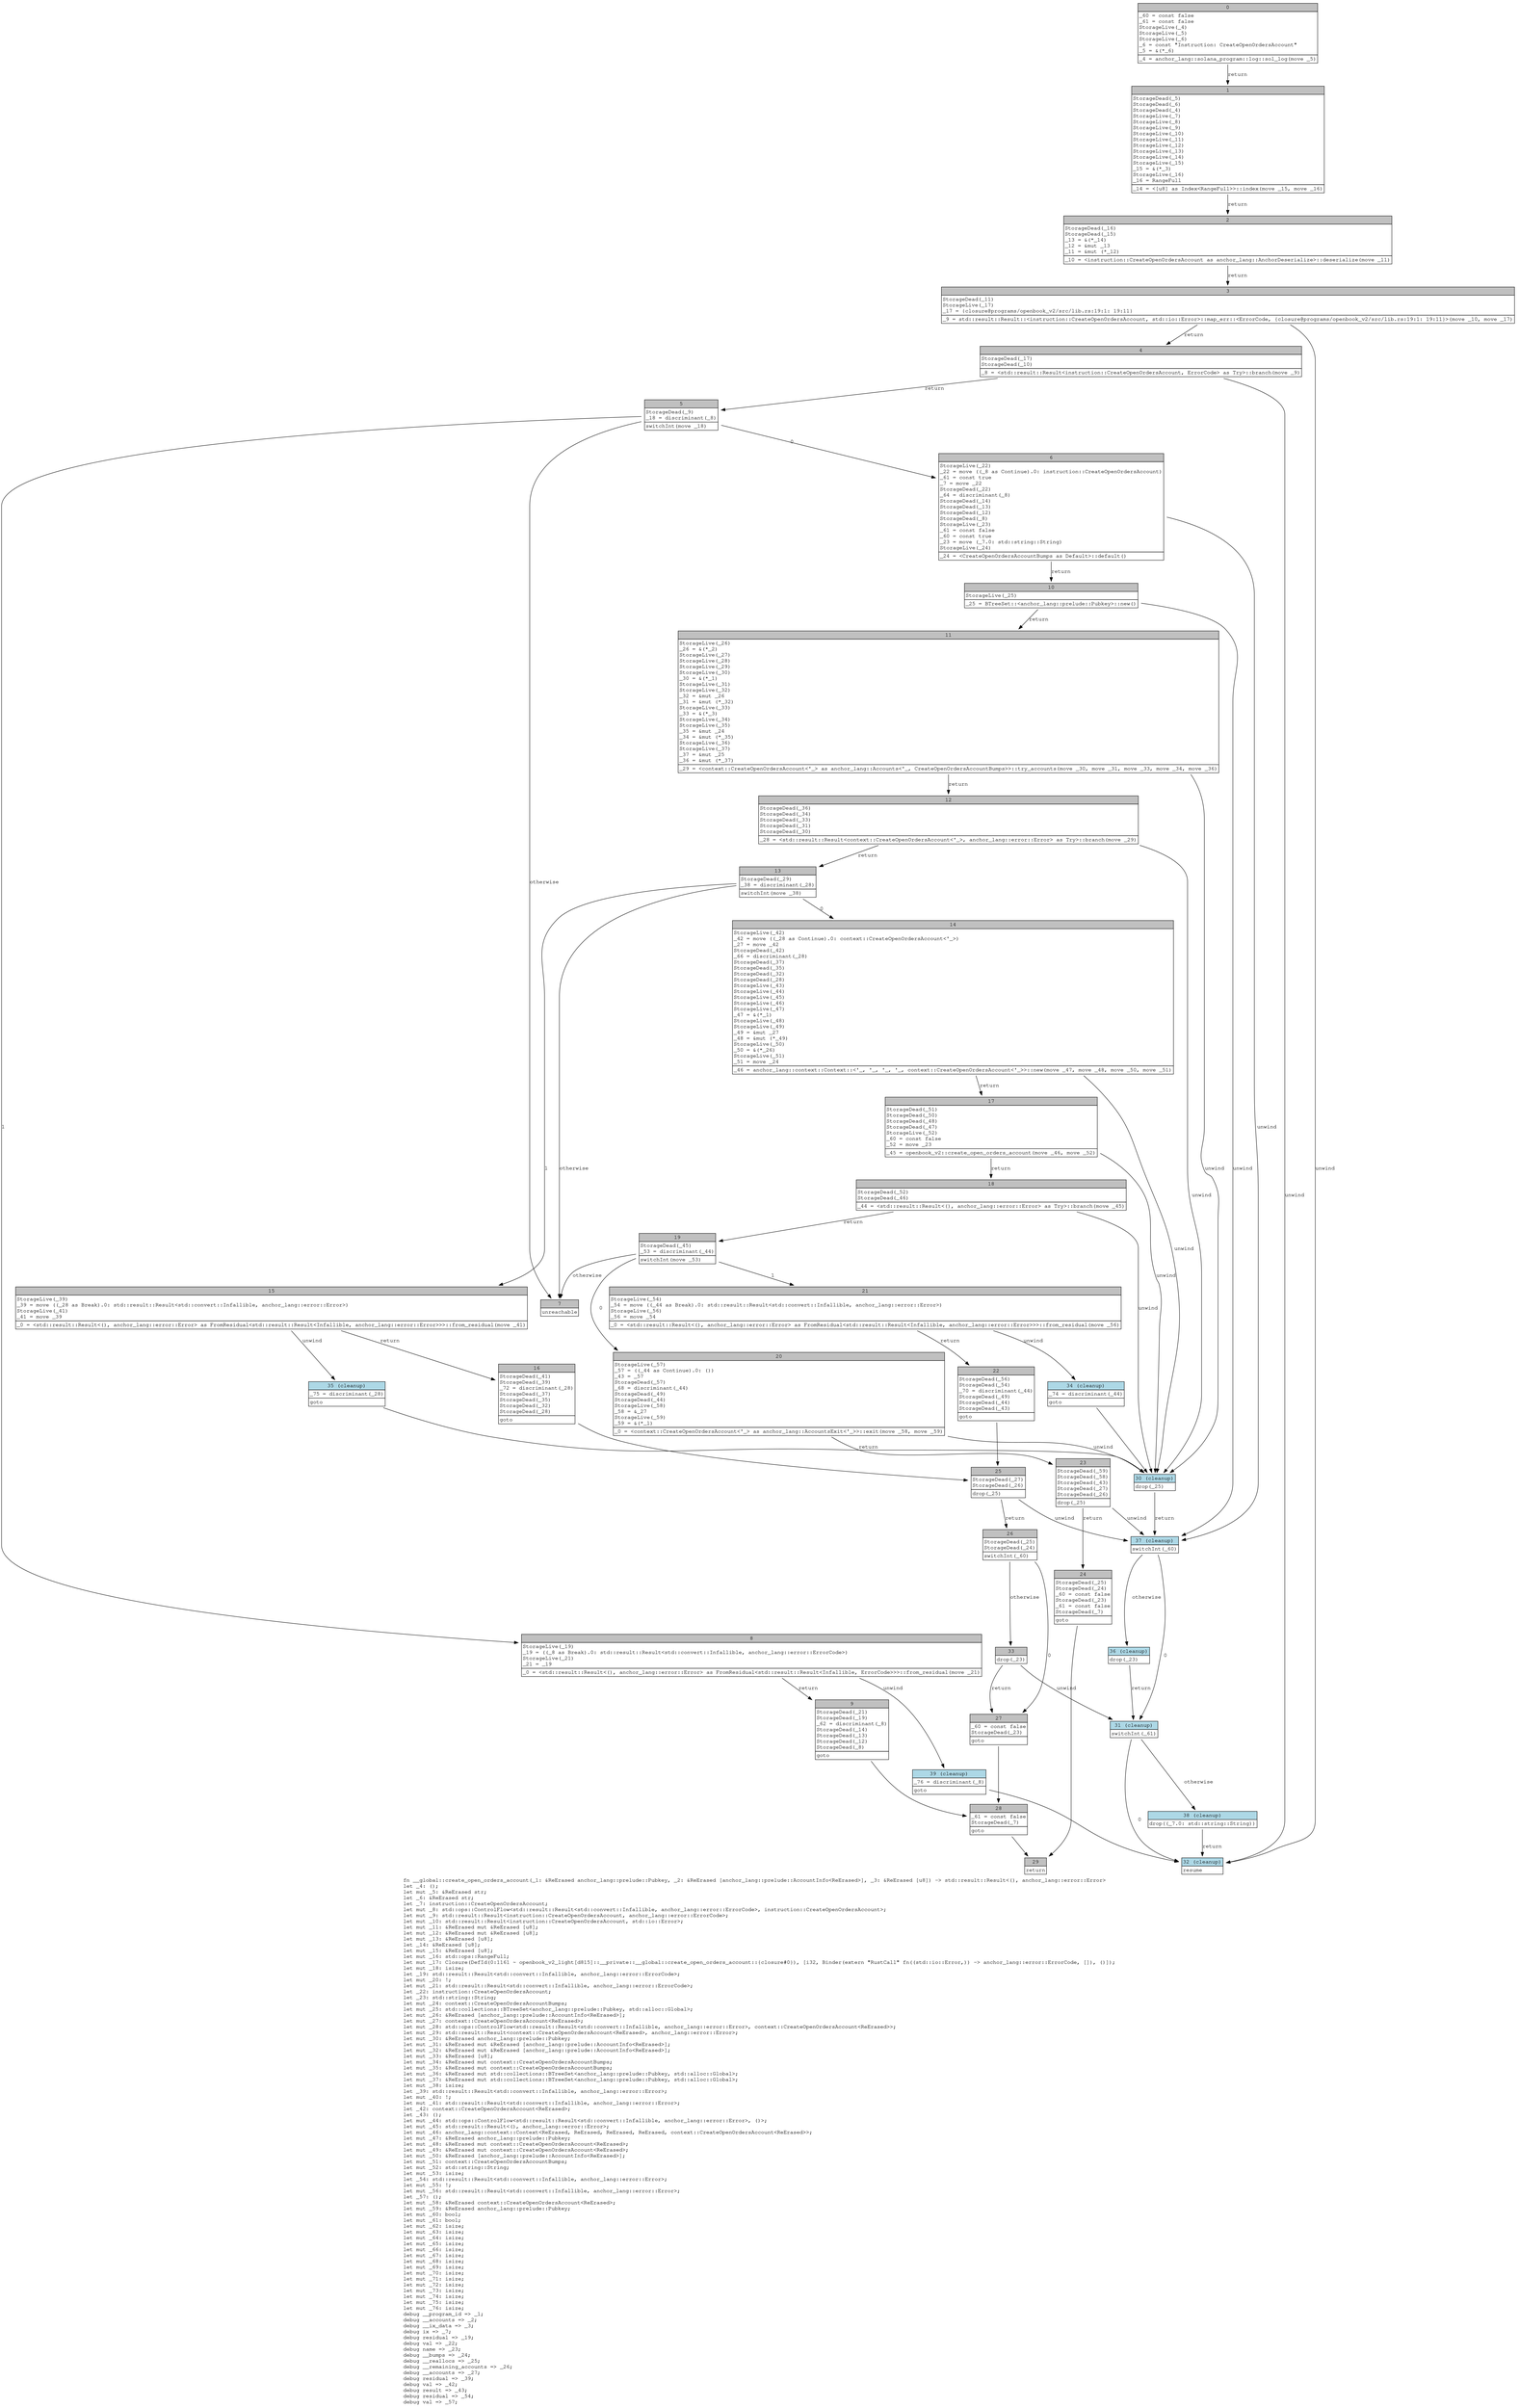digraph Mir_0_1159 {
    graph [fontname="Courier, monospace"];
    node [fontname="Courier, monospace"];
    edge [fontname="Courier, monospace"];
    label=<fn __global::create_open_orders_account(_1: &amp;ReErased anchor_lang::prelude::Pubkey, _2: &amp;ReErased [anchor_lang::prelude::AccountInfo&lt;ReErased&gt;], _3: &amp;ReErased [u8]) -&gt; std::result::Result&lt;(), anchor_lang::error::Error&gt;<br align="left"/>let _4: ();<br align="left"/>let mut _5: &amp;ReErased str;<br align="left"/>let _6: &amp;ReErased str;<br align="left"/>let _7: instruction::CreateOpenOrdersAccount;<br align="left"/>let mut _8: std::ops::ControlFlow&lt;std::result::Result&lt;std::convert::Infallible, anchor_lang::error::ErrorCode&gt;, instruction::CreateOpenOrdersAccount&gt;;<br align="left"/>let mut _9: std::result::Result&lt;instruction::CreateOpenOrdersAccount, anchor_lang::error::ErrorCode&gt;;<br align="left"/>let mut _10: std::result::Result&lt;instruction::CreateOpenOrdersAccount, std::io::Error&gt;;<br align="left"/>let mut _11: &amp;ReErased mut &amp;ReErased [u8];<br align="left"/>let mut _12: &amp;ReErased mut &amp;ReErased [u8];<br align="left"/>let mut _13: &amp;ReErased [u8];<br align="left"/>let _14: &amp;ReErased [u8];<br align="left"/>let mut _15: &amp;ReErased [u8];<br align="left"/>let mut _16: std::ops::RangeFull;<br align="left"/>let mut _17: Closure(DefId(0:1161 ~ openbook_v2_light[d815]::__private::__global::create_open_orders_account::{closure#0}), [i32, Binder(extern &quot;RustCall&quot; fn((std::io::Error,)) -&gt; anchor_lang::error::ErrorCode, []), ()]);<br align="left"/>let mut _18: isize;<br align="left"/>let _19: std::result::Result&lt;std::convert::Infallible, anchor_lang::error::ErrorCode&gt;;<br align="left"/>let mut _20: !;<br align="left"/>let mut _21: std::result::Result&lt;std::convert::Infallible, anchor_lang::error::ErrorCode&gt;;<br align="left"/>let _22: instruction::CreateOpenOrdersAccount;<br align="left"/>let _23: std::string::String;<br align="left"/>let mut _24: context::CreateOpenOrdersAccountBumps;<br align="left"/>let mut _25: std::collections::BTreeSet&lt;anchor_lang::prelude::Pubkey, std::alloc::Global&gt;;<br align="left"/>let mut _26: &amp;ReErased [anchor_lang::prelude::AccountInfo&lt;ReErased&gt;];<br align="left"/>let mut _27: context::CreateOpenOrdersAccount&lt;ReErased&gt;;<br align="left"/>let mut _28: std::ops::ControlFlow&lt;std::result::Result&lt;std::convert::Infallible, anchor_lang::error::Error&gt;, context::CreateOpenOrdersAccount&lt;ReErased&gt;&gt;;<br align="left"/>let mut _29: std::result::Result&lt;context::CreateOpenOrdersAccount&lt;ReErased&gt;, anchor_lang::error::Error&gt;;<br align="left"/>let mut _30: &amp;ReErased anchor_lang::prelude::Pubkey;<br align="left"/>let mut _31: &amp;ReErased mut &amp;ReErased [anchor_lang::prelude::AccountInfo&lt;ReErased&gt;];<br align="left"/>let mut _32: &amp;ReErased mut &amp;ReErased [anchor_lang::prelude::AccountInfo&lt;ReErased&gt;];<br align="left"/>let mut _33: &amp;ReErased [u8];<br align="left"/>let mut _34: &amp;ReErased mut context::CreateOpenOrdersAccountBumps;<br align="left"/>let mut _35: &amp;ReErased mut context::CreateOpenOrdersAccountBumps;<br align="left"/>let mut _36: &amp;ReErased mut std::collections::BTreeSet&lt;anchor_lang::prelude::Pubkey, std::alloc::Global&gt;;<br align="left"/>let mut _37: &amp;ReErased mut std::collections::BTreeSet&lt;anchor_lang::prelude::Pubkey, std::alloc::Global&gt;;<br align="left"/>let mut _38: isize;<br align="left"/>let _39: std::result::Result&lt;std::convert::Infallible, anchor_lang::error::Error&gt;;<br align="left"/>let mut _40: !;<br align="left"/>let mut _41: std::result::Result&lt;std::convert::Infallible, anchor_lang::error::Error&gt;;<br align="left"/>let _42: context::CreateOpenOrdersAccount&lt;ReErased&gt;;<br align="left"/>let _43: ();<br align="left"/>let mut _44: std::ops::ControlFlow&lt;std::result::Result&lt;std::convert::Infallible, anchor_lang::error::Error&gt;, ()&gt;;<br align="left"/>let mut _45: std::result::Result&lt;(), anchor_lang::error::Error&gt;;<br align="left"/>let mut _46: anchor_lang::context::Context&lt;ReErased, ReErased, ReErased, ReErased, context::CreateOpenOrdersAccount&lt;ReErased&gt;&gt;;<br align="left"/>let mut _47: &amp;ReErased anchor_lang::prelude::Pubkey;<br align="left"/>let mut _48: &amp;ReErased mut context::CreateOpenOrdersAccount&lt;ReErased&gt;;<br align="left"/>let mut _49: &amp;ReErased mut context::CreateOpenOrdersAccount&lt;ReErased&gt;;<br align="left"/>let mut _50: &amp;ReErased [anchor_lang::prelude::AccountInfo&lt;ReErased&gt;];<br align="left"/>let mut _51: context::CreateOpenOrdersAccountBumps;<br align="left"/>let mut _52: std::string::String;<br align="left"/>let mut _53: isize;<br align="left"/>let _54: std::result::Result&lt;std::convert::Infallible, anchor_lang::error::Error&gt;;<br align="left"/>let mut _55: !;<br align="left"/>let mut _56: std::result::Result&lt;std::convert::Infallible, anchor_lang::error::Error&gt;;<br align="left"/>let _57: ();<br align="left"/>let mut _58: &amp;ReErased context::CreateOpenOrdersAccount&lt;ReErased&gt;;<br align="left"/>let mut _59: &amp;ReErased anchor_lang::prelude::Pubkey;<br align="left"/>let mut _60: bool;<br align="left"/>let mut _61: bool;<br align="left"/>let mut _62: isize;<br align="left"/>let mut _63: isize;<br align="left"/>let mut _64: isize;<br align="left"/>let mut _65: isize;<br align="left"/>let mut _66: isize;<br align="left"/>let mut _67: isize;<br align="left"/>let mut _68: isize;<br align="left"/>let mut _69: isize;<br align="left"/>let mut _70: isize;<br align="left"/>let mut _71: isize;<br align="left"/>let mut _72: isize;<br align="left"/>let mut _73: isize;<br align="left"/>let mut _74: isize;<br align="left"/>let mut _75: isize;<br align="left"/>let mut _76: isize;<br align="left"/>debug __program_id =&gt; _1;<br align="left"/>debug __accounts =&gt; _2;<br align="left"/>debug __ix_data =&gt; _3;<br align="left"/>debug ix =&gt; _7;<br align="left"/>debug residual =&gt; _19;<br align="left"/>debug val =&gt; _22;<br align="left"/>debug name =&gt; _23;<br align="left"/>debug __bumps =&gt; _24;<br align="left"/>debug __reallocs =&gt; _25;<br align="left"/>debug __remaining_accounts =&gt; _26;<br align="left"/>debug __accounts =&gt; _27;<br align="left"/>debug residual =&gt; _39;<br align="left"/>debug val =&gt; _42;<br align="left"/>debug result =&gt; _43;<br align="left"/>debug residual =&gt; _54;<br align="left"/>debug val =&gt; _57;<br align="left"/>>;
    bb0__0_1159 [shape="none", label=<<table border="0" cellborder="1" cellspacing="0"><tr><td bgcolor="gray" align="center" colspan="1">0</td></tr><tr><td align="left" balign="left">_60 = const false<br/>_61 = const false<br/>StorageLive(_4)<br/>StorageLive(_5)<br/>StorageLive(_6)<br/>_6 = const &quot;Instruction: CreateOpenOrdersAccount&quot;<br/>_5 = &amp;(*_6)<br/></td></tr><tr><td align="left">_4 = anchor_lang::solana_program::log::sol_log(move _5)</td></tr></table>>];
    bb1__0_1159 [shape="none", label=<<table border="0" cellborder="1" cellspacing="0"><tr><td bgcolor="gray" align="center" colspan="1">1</td></tr><tr><td align="left" balign="left">StorageDead(_5)<br/>StorageDead(_6)<br/>StorageDead(_4)<br/>StorageLive(_7)<br/>StorageLive(_8)<br/>StorageLive(_9)<br/>StorageLive(_10)<br/>StorageLive(_11)<br/>StorageLive(_12)<br/>StorageLive(_13)<br/>StorageLive(_14)<br/>StorageLive(_15)<br/>_15 = &amp;(*_3)<br/>StorageLive(_16)<br/>_16 = RangeFull<br/></td></tr><tr><td align="left">_14 = &lt;[u8] as Index&lt;RangeFull&gt;&gt;::index(move _15, move _16)</td></tr></table>>];
    bb2__0_1159 [shape="none", label=<<table border="0" cellborder="1" cellspacing="0"><tr><td bgcolor="gray" align="center" colspan="1">2</td></tr><tr><td align="left" balign="left">StorageDead(_16)<br/>StorageDead(_15)<br/>_13 = &amp;(*_14)<br/>_12 = &amp;mut _13<br/>_11 = &amp;mut (*_12)<br/></td></tr><tr><td align="left">_10 = &lt;instruction::CreateOpenOrdersAccount as anchor_lang::AnchorDeserialize&gt;::deserialize(move _11)</td></tr></table>>];
    bb3__0_1159 [shape="none", label=<<table border="0" cellborder="1" cellspacing="0"><tr><td bgcolor="gray" align="center" colspan="1">3</td></tr><tr><td align="left" balign="left">StorageDead(_11)<br/>StorageLive(_17)<br/>_17 = {closure@programs/openbook_v2/src/lib.rs:19:1: 19:11}<br/></td></tr><tr><td align="left">_9 = std::result::Result::&lt;instruction::CreateOpenOrdersAccount, std::io::Error&gt;::map_err::&lt;ErrorCode, {closure@programs/openbook_v2/src/lib.rs:19:1: 19:11}&gt;(move _10, move _17)</td></tr></table>>];
    bb4__0_1159 [shape="none", label=<<table border="0" cellborder="1" cellspacing="0"><tr><td bgcolor="gray" align="center" colspan="1">4</td></tr><tr><td align="left" balign="left">StorageDead(_17)<br/>StorageDead(_10)<br/></td></tr><tr><td align="left">_8 = &lt;std::result::Result&lt;instruction::CreateOpenOrdersAccount, ErrorCode&gt; as Try&gt;::branch(move _9)</td></tr></table>>];
    bb5__0_1159 [shape="none", label=<<table border="0" cellborder="1" cellspacing="0"><tr><td bgcolor="gray" align="center" colspan="1">5</td></tr><tr><td align="left" balign="left">StorageDead(_9)<br/>_18 = discriminant(_8)<br/></td></tr><tr><td align="left">switchInt(move _18)</td></tr></table>>];
    bb6__0_1159 [shape="none", label=<<table border="0" cellborder="1" cellspacing="0"><tr><td bgcolor="gray" align="center" colspan="1">6</td></tr><tr><td align="left" balign="left">StorageLive(_22)<br/>_22 = move ((_8 as Continue).0: instruction::CreateOpenOrdersAccount)<br/>_61 = const true<br/>_7 = move _22<br/>StorageDead(_22)<br/>_64 = discriminant(_8)<br/>StorageDead(_14)<br/>StorageDead(_13)<br/>StorageDead(_12)<br/>StorageDead(_8)<br/>StorageLive(_23)<br/>_61 = const false<br/>_60 = const true<br/>_23 = move (_7.0: std::string::String)<br/>StorageLive(_24)<br/></td></tr><tr><td align="left">_24 = &lt;CreateOpenOrdersAccountBumps as Default&gt;::default()</td></tr></table>>];
    bb7__0_1159 [shape="none", label=<<table border="0" cellborder="1" cellspacing="0"><tr><td bgcolor="gray" align="center" colspan="1">7</td></tr><tr><td align="left">unreachable</td></tr></table>>];
    bb8__0_1159 [shape="none", label=<<table border="0" cellborder="1" cellspacing="0"><tr><td bgcolor="gray" align="center" colspan="1">8</td></tr><tr><td align="left" balign="left">StorageLive(_19)<br/>_19 = ((_8 as Break).0: std::result::Result&lt;std::convert::Infallible, anchor_lang::error::ErrorCode&gt;)<br/>StorageLive(_21)<br/>_21 = _19<br/></td></tr><tr><td align="left">_0 = &lt;std::result::Result&lt;(), anchor_lang::error::Error&gt; as FromResidual&lt;std::result::Result&lt;Infallible, ErrorCode&gt;&gt;&gt;::from_residual(move _21)</td></tr></table>>];
    bb9__0_1159 [shape="none", label=<<table border="0" cellborder="1" cellspacing="0"><tr><td bgcolor="gray" align="center" colspan="1">9</td></tr><tr><td align="left" balign="left">StorageDead(_21)<br/>StorageDead(_19)<br/>_62 = discriminant(_8)<br/>StorageDead(_14)<br/>StorageDead(_13)<br/>StorageDead(_12)<br/>StorageDead(_8)<br/></td></tr><tr><td align="left">goto</td></tr></table>>];
    bb10__0_1159 [shape="none", label=<<table border="0" cellborder="1" cellspacing="0"><tr><td bgcolor="gray" align="center" colspan="1">10</td></tr><tr><td align="left" balign="left">StorageLive(_25)<br/></td></tr><tr><td align="left">_25 = BTreeSet::&lt;anchor_lang::prelude::Pubkey&gt;::new()</td></tr></table>>];
    bb11__0_1159 [shape="none", label=<<table border="0" cellborder="1" cellspacing="0"><tr><td bgcolor="gray" align="center" colspan="1">11</td></tr><tr><td align="left" balign="left">StorageLive(_26)<br/>_26 = &amp;(*_2)<br/>StorageLive(_27)<br/>StorageLive(_28)<br/>StorageLive(_29)<br/>StorageLive(_30)<br/>_30 = &amp;(*_1)<br/>StorageLive(_31)<br/>StorageLive(_32)<br/>_32 = &amp;mut _26<br/>_31 = &amp;mut (*_32)<br/>StorageLive(_33)<br/>_33 = &amp;(*_3)<br/>StorageLive(_34)<br/>StorageLive(_35)<br/>_35 = &amp;mut _24<br/>_34 = &amp;mut (*_35)<br/>StorageLive(_36)<br/>StorageLive(_37)<br/>_37 = &amp;mut _25<br/>_36 = &amp;mut (*_37)<br/></td></tr><tr><td align="left">_29 = &lt;context::CreateOpenOrdersAccount&lt;'_&gt; as anchor_lang::Accounts&lt;'_, CreateOpenOrdersAccountBumps&gt;&gt;::try_accounts(move _30, move _31, move _33, move _34, move _36)</td></tr></table>>];
    bb12__0_1159 [shape="none", label=<<table border="0" cellborder="1" cellspacing="0"><tr><td bgcolor="gray" align="center" colspan="1">12</td></tr><tr><td align="left" balign="left">StorageDead(_36)<br/>StorageDead(_34)<br/>StorageDead(_33)<br/>StorageDead(_31)<br/>StorageDead(_30)<br/></td></tr><tr><td align="left">_28 = &lt;std::result::Result&lt;context::CreateOpenOrdersAccount&lt;'_&gt;, anchor_lang::error::Error&gt; as Try&gt;::branch(move _29)</td></tr></table>>];
    bb13__0_1159 [shape="none", label=<<table border="0" cellborder="1" cellspacing="0"><tr><td bgcolor="gray" align="center" colspan="1">13</td></tr><tr><td align="left" balign="left">StorageDead(_29)<br/>_38 = discriminant(_28)<br/></td></tr><tr><td align="left">switchInt(move _38)</td></tr></table>>];
    bb14__0_1159 [shape="none", label=<<table border="0" cellborder="1" cellspacing="0"><tr><td bgcolor="gray" align="center" colspan="1">14</td></tr><tr><td align="left" balign="left">StorageLive(_42)<br/>_42 = move ((_28 as Continue).0: context::CreateOpenOrdersAccount&lt;'_&gt;)<br/>_27 = move _42<br/>StorageDead(_42)<br/>_66 = discriminant(_28)<br/>StorageDead(_37)<br/>StorageDead(_35)<br/>StorageDead(_32)<br/>StorageDead(_28)<br/>StorageLive(_43)<br/>StorageLive(_44)<br/>StorageLive(_45)<br/>StorageLive(_46)<br/>StorageLive(_47)<br/>_47 = &amp;(*_1)<br/>StorageLive(_48)<br/>StorageLive(_49)<br/>_49 = &amp;mut _27<br/>_48 = &amp;mut (*_49)<br/>StorageLive(_50)<br/>_50 = &amp;(*_26)<br/>StorageLive(_51)<br/>_51 = move _24<br/></td></tr><tr><td align="left">_46 = anchor_lang::context::Context::&lt;'_, '_, '_, '_, context::CreateOpenOrdersAccount&lt;'_&gt;&gt;::new(move _47, move _48, move _50, move _51)</td></tr></table>>];
    bb15__0_1159 [shape="none", label=<<table border="0" cellborder="1" cellspacing="0"><tr><td bgcolor="gray" align="center" colspan="1">15</td></tr><tr><td align="left" balign="left">StorageLive(_39)<br/>_39 = move ((_28 as Break).0: std::result::Result&lt;std::convert::Infallible, anchor_lang::error::Error&gt;)<br/>StorageLive(_41)<br/>_41 = move _39<br/></td></tr><tr><td align="left">_0 = &lt;std::result::Result&lt;(), anchor_lang::error::Error&gt; as FromResidual&lt;std::result::Result&lt;Infallible, anchor_lang::error::Error&gt;&gt;&gt;::from_residual(move _41)</td></tr></table>>];
    bb16__0_1159 [shape="none", label=<<table border="0" cellborder="1" cellspacing="0"><tr><td bgcolor="gray" align="center" colspan="1">16</td></tr><tr><td align="left" balign="left">StorageDead(_41)<br/>StorageDead(_39)<br/>_72 = discriminant(_28)<br/>StorageDead(_37)<br/>StorageDead(_35)<br/>StorageDead(_32)<br/>StorageDead(_28)<br/></td></tr><tr><td align="left">goto</td></tr></table>>];
    bb17__0_1159 [shape="none", label=<<table border="0" cellborder="1" cellspacing="0"><tr><td bgcolor="gray" align="center" colspan="1">17</td></tr><tr><td align="left" balign="left">StorageDead(_51)<br/>StorageDead(_50)<br/>StorageDead(_48)<br/>StorageDead(_47)<br/>StorageLive(_52)<br/>_60 = const false<br/>_52 = move _23<br/></td></tr><tr><td align="left">_45 = openbook_v2::create_open_orders_account(move _46, move _52)</td></tr></table>>];
    bb18__0_1159 [shape="none", label=<<table border="0" cellborder="1" cellspacing="0"><tr><td bgcolor="gray" align="center" colspan="1">18</td></tr><tr><td align="left" balign="left">StorageDead(_52)<br/>StorageDead(_46)<br/></td></tr><tr><td align="left">_44 = &lt;std::result::Result&lt;(), anchor_lang::error::Error&gt; as Try&gt;::branch(move _45)</td></tr></table>>];
    bb19__0_1159 [shape="none", label=<<table border="0" cellborder="1" cellspacing="0"><tr><td bgcolor="gray" align="center" colspan="1">19</td></tr><tr><td align="left" balign="left">StorageDead(_45)<br/>_53 = discriminant(_44)<br/></td></tr><tr><td align="left">switchInt(move _53)</td></tr></table>>];
    bb20__0_1159 [shape="none", label=<<table border="0" cellborder="1" cellspacing="0"><tr><td bgcolor="gray" align="center" colspan="1">20</td></tr><tr><td align="left" balign="left">StorageLive(_57)<br/>_57 = ((_44 as Continue).0: ())<br/>_43 = _57<br/>StorageDead(_57)<br/>_68 = discriminant(_44)<br/>StorageDead(_49)<br/>StorageDead(_44)<br/>StorageLive(_58)<br/>_58 = &amp;_27<br/>StorageLive(_59)<br/>_59 = &amp;(*_1)<br/></td></tr><tr><td align="left">_0 = &lt;context::CreateOpenOrdersAccount&lt;'_&gt; as anchor_lang::AccountsExit&lt;'_&gt;&gt;::exit(move _58, move _59)</td></tr></table>>];
    bb21__0_1159 [shape="none", label=<<table border="0" cellborder="1" cellspacing="0"><tr><td bgcolor="gray" align="center" colspan="1">21</td></tr><tr><td align="left" balign="left">StorageLive(_54)<br/>_54 = move ((_44 as Break).0: std::result::Result&lt;std::convert::Infallible, anchor_lang::error::Error&gt;)<br/>StorageLive(_56)<br/>_56 = move _54<br/></td></tr><tr><td align="left">_0 = &lt;std::result::Result&lt;(), anchor_lang::error::Error&gt; as FromResidual&lt;std::result::Result&lt;Infallible, anchor_lang::error::Error&gt;&gt;&gt;::from_residual(move _56)</td></tr></table>>];
    bb22__0_1159 [shape="none", label=<<table border="0" cellborder="1" cellspacing="0"><tr><td bgcolor="gray" align="center" colspan="1">22</td></tr><tr><td align="left" balign="left">StorageDead(_56)<br/>StorageDead(_54)<br/>_70 = discriminant(_44)<br/>StorageDead(_49)<br/>StorageDead(_44)<br/>StorageDead(_43)<br/></td></tr><tr><td align="left">goto</td></tr></table>>];
    bb23__0_1159 [shape="none", label=<<table border="0" cellborder="1" cellspacing="0"><tr><td bgcolor="gray" align="center" colspan="1">23</td></tr><tr><td align="left" balign="left">StorageDead(_59)<br/>StorageDead(_58)<br/>StorageDead(_43)<br/>StorageDead(_27)<br/>StorageDead(_26)<br/></td></tr><tr><td align="left">drop(_25)</td></tr></table>>];
    bb24__0_1159 [shape="none", label=<<table border="0" cellborder="1" cellspacing="0"><tr><td bgcolor="gray" align="center" colspan="1">24</td></tr><tr><td align="left" balign="left">StorageDead(_25)<br/>StorageDead(_24)<br/>_60 = const false<br/>StorageDead(_23)<br/>_61 = const false<br/>StorageDead(_7)<br/></td></tr><tr><td align="left">goto</td></tr></table>>];
    bb25__0_1159 [shape="none", label=<<table border="0" cellborder="1" cellspacing="0"><tr><td bgcolor="gray" align="center" colspan="1">25</td></tr><tr><td align="left" balign="left">StorageDead(_27)<br/>StorageDead(_26)<br/></td></tr><tr><td align="left">drop(_25)</td></tr></table>>];
    bb26__0_1159 [shape="none", label=<<table border="0" cellborder="1" cellspacing="0"><tr><td bgcolor="gray" align="center" colspan="1">26</td></tr><tr><td align="left" balign="left">StorageDead(_25)<br/>StorageDead(_24)<br/></td></tr><tr><td align="left">switchInt(_60)</td></tr></table>>];
    bb27__0_1159 [shape="none", label=<<table border="0" cellborder="1" cellspacing="0"><tr><td bgcolor="gray" align="center" colspan="1">27</td></tr><tr><td align="left" balign="left">_60 = const false<br/>StorageDead(_23)<br/></td></tr><tr><td align="left">goto</td></tr></table>>];
    bb28__0_1159 [shape="none", label=<<table border="0" cellborder="1" cellspacing="0"><tr><td bgcolor="gray" align="center" colspan="1">28</td></tr><tr><td align="left" balign="left">_61 = const false<br/>StorageDead(_7)<br/></td></tr><tr><td align="left">goto</td></tr></table>>];
    bb29__0_1159 [shape="none", label=<<table border="0" cellborder="1" cellspacing="0"><tr><td bgcolor="gray" align="center" colspan="1">29</td></tr><tr><td align="left">return</td></tr></table>>];
    bb30__0_1159 [shape="none", label=<<table border="0" cellborder="1" cellspacing="0"><tr><td bgcolor="lightblue" align="center" colspan="1">30 (cleanup)</td></tr><tr><td align="left">drop(_25)</td></tr></table>>];
    bb31__0_1159 [shape="none", label=<<table border="0" cellborder="1" cellspacing="0"><tr><td bgcolor="lightblue" align="center" colspan="1">31 (cleanup)</td></tr><tr><td align="left">switchInt(_61)</td></tr></table>>];
    bb32__0_1159 [shape="none", label=<<table border="0" cellborder="1" cellspacing="0"><tr><td bgcolor="lightblue" align="center" colspan="1">32 (cleanup)</td></tr><tr><td align="left">resume</td></tr></table>>];
    bb33__0_1159 [shape="none", label=<<table border="0" cellborder="1" cellspacing="0"><tr><td bgcolor="gray" align="center" colspan="1">33</td></tr><tr><td align="left">drop(_23)</td></tr></table>>];
    bb34__0_1159 [shape="none", label=<<table border="0" cellborder="1" cellspacing="0"><tr><td bgcolor="lightblue" align="center" colspan="1">34 (cleanup)</td></tr><tr><td align="left" balign="left">_74 = discriminant(_44)<br/></td></tr><tr><td align="left">goto</td></tr></table>>];
    bb35__0_1159 [shape="none", label=<<table border="0" cellborder="1" cellspacing="0"><tr><td bgcolor="lightblue" align="center" colspan="1">35 (cleanup)</td></tr><tr><td align="left" balign="left">_75 = discriminant(_28)<br/></td></tr><tr><td align="left">goto</td></tr></table>>];
    bb36__0_1159 [shape="none", label=<<table border="0" cellborder="1" cellspacing="0"><tr><td bgcolor="lightblue" align="center" colspan="1">36 (cleanup)</td></tr><tr><td align="left">drop(_23)</td></tr></table>>];
    bb37__0_1159 [shape="none", label=<<table border="0" cellborder="1" cellspacing="0"><tr><td bgcolor="lightblue" align="center" colspan="1">37 (cleanup)</td></tr><tr><td align="left">switchInt(_60)</td></tr></table>>];
    bb38__0_1159 [shape="none", label=<<table border="0" cellborder="1" cellspacing="0"><tr><td bgcolor="lightblue" align="center" colspan="1">38 (cleanup)</td></tr><tr><td align="left">drop((_7.0: std::string::String))</td></tr></table>>];
    bb39__0_1159 [shape="none", label=<<table border="0" cellborder="1" cellspacing="0"><tr><td bgcolor="lightblue" align="center" colspan="1">39 (cleanup)</td></tr><tr><td align="left" balign="left">_76 = discriminant(_8)<br/></td></tr><tr><td align="left">goto</td></tr></table>>];
    bb0__0_1159 -> bb1__0_1159 [label="return"];
    bb1__0_1159 -> bb2__0_1159 [label="return"];
    bb2__0_1159 -> bb3__0_1159 [label="return"];
    bb3__0_1159 -> bb4__0_1159 [label="return"];
    bb3__0_1159 -> bb32__0_1159 [label="unwind"];
    bb4__0_1159 -> bb5__0_1159 [label="return"];
    bb4__0_1159 -> bb32__0_1159 [label="unwind"];
    bb5__0_1159 -> bb6__0_1159 [label="0"];
    bb5__0_1159 -> bb8__0_1159 [label="1"];
    bb5__0_1159 -> bb7__0_1159 [label="otherwise"];
    bb6__0_1159 -> bb10__0_1159 [label="return"];
    bb6__0_1159 -> bb37__0_1159 [label="unwind"];
    bb8__0_1159 -> bb9__0_1159 [label="return"];
    bb8__0_1159 -> bb39__0_1159 [label="unwind"];
    bb9__0_1159 -> bb28__0_1159 [label=""];
    bb10__0_1159 -> bb11__0_1159 [label="return"];
    bb10__0_1159 -> bb37__0_1159 [label="unwind"];
    bb11__0_1159 -> bb12__0_1159 [label="return"];
    bb11__0_1159 -> bb30__0_1159 [label="unwind"];
    bb12__0_1159 -> bb13__0_1159 [label="return"];
    bb12__0_1159 -> bb30__0_1159 [label="unwind"];
    bb13__0_1159 -> bb14__0_1159 [label="0"];
    bb13__0_1159 -> bb15__0_1159 [label="1"];
    bb13__0_1159 -> bb7__0_1159 [label="otherwise"];
    bb14__0_1159 -> bb17__0_1159 [label="return"];
    bb14__0_1159 -> bb30__0_1159 [label="unwind"];
    bb15__0_1159 -> bb16__0_1159 [label="return"];
    bb15__0_1159 -> bb35__0_1159 [label="unwind"];
    bb16__0_1159 -> bb25__0_1159 [label=""];
    bb17__0_1159 -> bb18__0_1159 [label="return"];
    bb17__0_1159 -> bb30__0_1159 [label="unwind"];
    bb18__0_1159 -> bb19__0_1159 [label="return"];
    bb18__0_1159 -> bb30__0_1159 [label="unwind"];
    bb19__0_1159 -> bb20__0_1159 [label="0"];
    bb19__0_1159 -> bb21__0_1159 [label="1"];
    bb19__0_1159 -> bb7__0_1159 [label="otherwise"];
    bb20__0_1159 -> bb23__0_1159 [label="return"];
    bb20__0_1159 -> bb30__0_1159 [label="unwind"];
    bb21__0_1159 -> bb22__0_1159 [label="return"];
    bb21__0_1159 -> bb34__0_1159 [label="unwind"];
    bb22__0_1159 -> bb25__0_1159 [label=""];
    bb23__0_1159 -> bb24__0_1159 [label="return"];
    bb23__0_1159 -> bb37__0_1159 [label="unwind"];
    bb24__0_1159 -> bb29__0_1159 [label=""];
    bb25__0_1159 -> bb26__0_1159 [label="return"];
    bb25__0_1159 -> bb37__0_1159 [label="unwind"];
    bb26__0_1159 -> bb27__0_1159 [label="0"];
    bb26__0_1159 -> bb33__0_1159 [label="otherwise"];
    bb27__0_1159 -> bb28__0_1159 [label=""];
    bb28__0_1159 -> bb29__0_1159 [label=""];
    bb30__0_1159 -> bb37__0_1159 [label="return"];
    bb31__0_1159 -> bb32__0_1159 [label="0"];
    bb31__0_1159 -> bb38__0_1159 [label="otherwise"];
    bb33__0_1159 -> bb27__0_1159 [label="return"];
    bb33__0_1159 -> bb31__0_1159 [label="unwind"];
    bb34__0_1159 -> bb30__0_1159 [label=""];
    bb35__0_1159 -> bb30__0_1159 [label=""];
    bb36__0_1159 -> bb31__0_1159 [label="return"];
    bb37__0_1159 -> bb31__0_1159 [label="0"];
    bb37__0_1159 -> bb36__0_1159 [label="otherwise"];
    bb38__0_1159 -> bb32__0_1159 [label="return"];
    bb39__0_1159 -> bb32__0_1159 [label=""];
}
